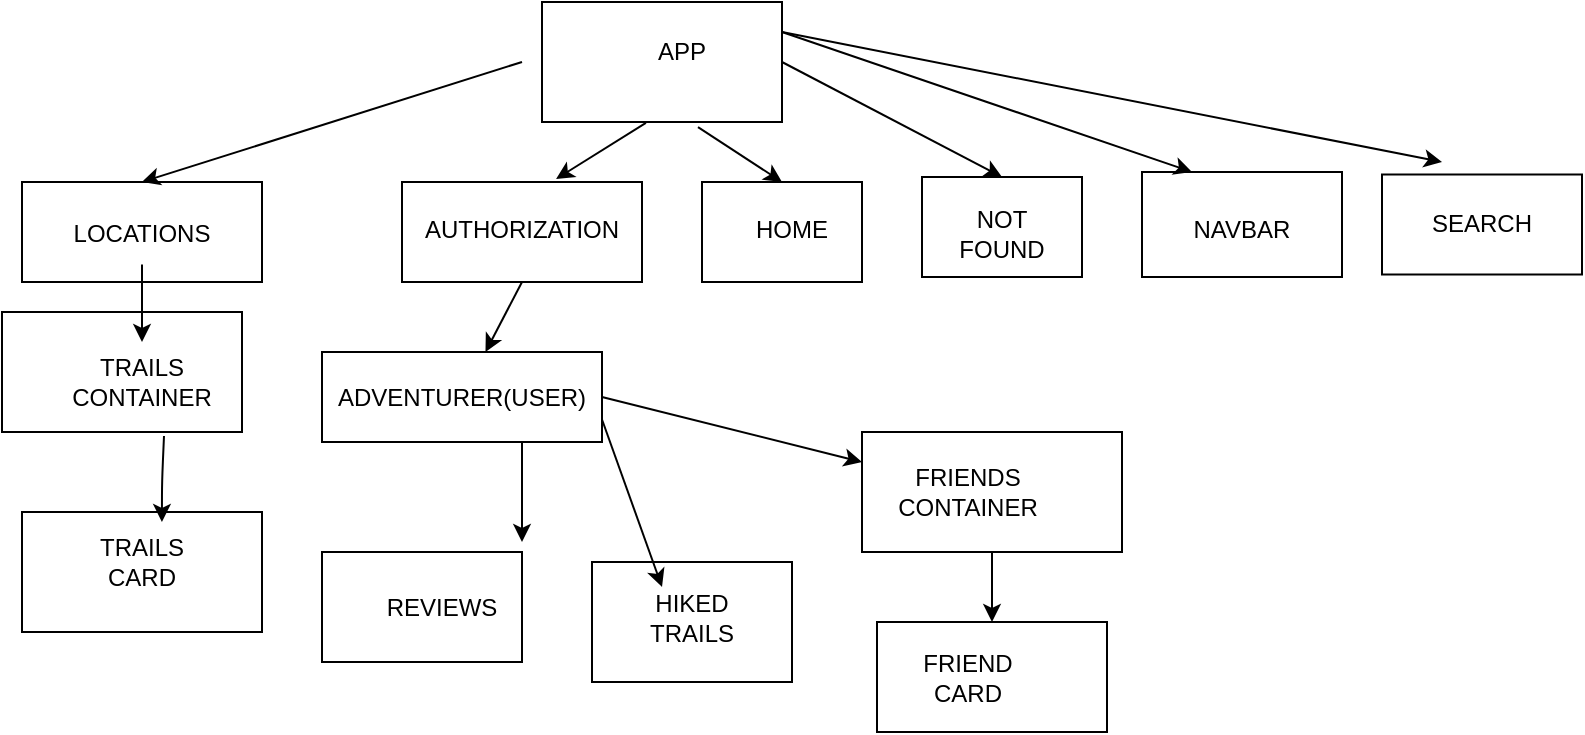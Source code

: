 <mxfile>
    <diagram id="jVVRtXxG2gwJNeoMgYkh" name="Page-1">
        <mxGraphModel dx="875" dy="441" grid="1" gridSize="10" guides="1" tooltips="1" connect="1" arrows="1" fold="1" page="1" pageScale="1" pageWidth="850" pageHeight="1100" math="0" shadow="0">
            <root>
                <mxCell id="0"/>
                <mxCell id="1" parent="0"/>
                <mxCell id="2" value="" style="rounded=0;whiteSpace=wrap;html=1;" parent="1" vertex="1">
                    <mxGeometry x="300" width="120" height="60" as="geometry"/>
                </mxCell>
                <mxCell id="3" value="" style="rounded=0;whiteSpace=wrap;html=1;" parent="1" vertex="1">
                    <mxGeometry x="40" y="90" width="120" height="50" as="geometry"/>
                </mxCell>
                <mxCell id="6" value="" style="rounded=0;whiteSpace=wrap;html=1;" parent="1" vertex="1">
                    <mxGeometry x="380" y="90" width="80" height="50" as="geometry"/>
                </mxCell>
                <mxCell id="7" value="APP" style="text;html=1;strokeColor=none;fillColor=none;align=center;verticalAlign=middle;whiteSpace=wrap;rounded=0;" parent="1" vertex="1">
                    <mxGeometry x="340" y="10" width="60" height="30" as="geometry"/>
                </mxCell>
                <mxCell id="8" value="LOCATIONS" style="text;html=1;strokeColor=none;fillColor=none;align=center;verticalAlign=middle;whiteSpace=wrap;rounded=0;" parent="1" vertex="1">
                    <mxGeometry x="70" y="101.25" width="60" height="30" as="geometry"/>
                </mxCell>
                <mxCell id="11" value="HOME" style="text;html=1;strokeColor=none;fillColor=none;align=center;verticalAlign=middle;whiteSpace=wrap;rounded=0;" parent="1" vertex="1">
                    <mxGeometry x="395" y="98.75" width="60" height="30" as="geometry"/>
                </mxCell>
                <mxCell id="38" style="edgeStyle=none;html=1;exitX=0.5;exitY=1;exitDx=0;exitDy=0;" parent="1" source="12" target="28" edge="1">
                    <mxGeometry relative="1" as="geometry"/>
                </mxCell>
                <mxCell id="12" value="" style="rounded=0;whiteSpace=wrap;html=1;" parent="1" vertex="1">
                    <mxGeometry x="230" y="90" width="120" height="50" as="geometry"/>
                </mxCell>
                <mxCell id="13" value="" style="rounded=0;whiteSpace=wrap;html=1;" parent="1" vertex="1">
                    <mxGeometry x="30" y="155" width="120" height="60" as="geometry"/>
                </mxCell>
                <mxCell id="14" value="TRAILS CONTAINER" style="text;html=1;strokeColor=none;fillColor=none;align=center;verticalAlign=middle;whiteSpace=wrap;rounded=0;" parent="1" vertex="1">
                    <mxGeometry x="70" y="175" width="60" height="30" as="geometry"/>
                </mxCell>
                <mxCell id="15" value="AUTHORIZATION" style="text;html=1;strokeColor=none;fillColor=none;align=center;verticalAlign=middle;whiteSpace=wrap;rounded=0;" parent="1" vertex="1">
                    <mxGeometry x="260" y="98.75" width="60" height="30" as="geometry"/>
                </mxCell>
                <mxCell id="16" value="" style="rounded=0;whiteSpace=wrap;html=1;" parent="1" vertex="1">
                    <mxGeometry x="40" y="255" width="120" height="60" as="geometry"/>
                </mxCell>
                <mxCell id="17" value="TRAILS CARD" style="text;html=1;strokeColor=none;fillColor=none;align=center;verticalAlign=middle;whiteSpace=wrap;rounded=0;" parent="1" vertex="1">
                    <mxGeometry x="70" y="265" width="60" height="30" as="geometry"/>
                </mxCell>
                <mxCell id="22" value="" style="rounded=0;whiteSpace=wrap;html=1;" parent="1" vertex="1">
                    <mxGeometry x="490" y="87.5" width="80" height="50" as="geometry"/>
                </mxCell>
                <mxCell id="23" value="NOT FOUND" style="text;html=1;strokeColor=none;fillColor=none;align=center;verticalAlign=middle;whiteSpace=wrap;rounded=0;" parent="1" vertex="1">
                    <mxGeometry x="500" y="101.25" width="60" height="30" as="geometry"/>
                </mxCell>
                <mxCell id="24" value="" style="rounded=0;whiteSpace=wrap;html=1;" parent="1" vertex="1">
                    <mxGeometry x="190" y="275" width="100" height="55" as="geometry"/>
                </mxCell>
                <mxCell id="28" value="ADVENTURER(USER)" style="rounded=0;whiteSpace=wrap;html=1;" parent="1" vertex="1">
                    <mxGeometry x="190" y="175" width="140" height="45" as="geometry"/>
                </mxCell>
                <mxCell id="30" value="" style="rounded=0;whiteSpace=wrap;html=1;" parent="1" vertex="1">
                    <mxGeometry x="460" y="215" width="130" height="60" as="geometry"/>
                </mxCell>
                <mxCell id="31" value="FRIENDS CONTAINER" style="text;html=1;strokeColor=none;fillColor=none;align=center;verticalAlign=middle;whiteSpace=wrap;rounded=0;" parent="1" vertex="1">
                    <mxGeometry x="483" y="230" width="60" height="30" as="geometry"/>
                </mxCell>
                <mxCell id="33" value="" style="rounded=0;whiteSpace=wrap;html=1;" parent="1" vertex="1">
                    <mxGeometry x="467.5" y="310" width="115" height="55" as="geometry"/>
                </mxCell>
                <mxCell id="34" value="FRIEND CARD" style="text;html=1;strokeColor=none;fillColor=none;align=center;verticalAlign=middle;whiteSpace=wrap;rounded=0;" parent="1" vertex="1">
                    <mxGeometry x="483" y="322.5" width="60" height="30" as="geometry"/>
                </mxCell>
                <mxCell id="39" style="edgeStyle=none;html=1;" parent="1" edge="1">
                    <mxGeometry relative="1" as="geometry">
                        <mxPoint x="290" y="220" as="sourcePoint"/>
                        <mxPoint x="290" y="270" as="targetPoint"/>
                        <Array as="points">
                            <mxPoint x="290" y="240"/>
                        </Array>
                    </mxGeometry>
                </mxCell>
                <mxCell id="35" value="REVIEWS" style="text;html=1;strokeColor=none;fillColor=none;align=center;verticalAlign=middle;whiteSpace=wrap;rounded=0;" parent="1" vertex="1">
                    <mxGeometry x="220" y="287.5" width="60" height="30" as="geometry"/>
                </mxCell>
                <mxCell id="41" value="" style="endArrow=classic;html=1;exitX=0.675;exitY=1.033;exitDx=0;exitDy=0;exitPerimeter=0;entryX=0.583;entryY=0.083;entryDx=0;entryDy=0;entryPerimeter=0;" parent="1" source="13" target="16" edge="1">
                    <mxGeometry width="50" height="50" relative="1" as="geometry">
                        <mxPoint x="410" y="270" as="sourcePoint"/>
                        <mxPoint x="460" y="220" as="targetPoint"/>
                        <Array as="points">
                            <mxPoint x="110" y="240"/>
                        </Array>
                    </mxGeometry>
                </mxCell>
                <mxCell id="42" value="" style="rounded=0;whiteSpace=wrap;html=1;" parent="1" vertex="1">
                    <mxGeometry x="325" y="280" width="100" height="60" as="geometry"/>
                </mxCell>
                <mxCell id="43" value="HIKED TRAILS" style="text;html=1;strokeColor=none;fillColor=none;align=center;verticalAlign=middle;whiteSpace=wrap;rounded=0;" parent="1" vertex="1">
                    <mxGeometry x="345" y="292.5" width="60" height="30" as="geometry"/>
                </mxCell>
                <mxCell id="44" value="" style="endArrow=classic;html=1;exitX=1;exitY=0.75;exitDx=0;exitDy=0;entryX=0.25;entryY=0;entryDx=0;entryDy=0;" parent="1" source="28" target="43" edge="1">
                    <mxGeometry width="50" height="50" relative="1" as="geometry">
                        <mxPoint x="410" y="260" as="sourcePoint"/>
                        <mxPoint x="460" y="210" as="targetPoint"/>
                    </mxGeometry>
                </mxCell>
                <mxCell id="45" value="" style="endArrow=classic;html=1;exitX=1;exitY=0.5;exitDx=0;exitDy=0;entryX=0;entryY=0.25;entryDx=0;entryDy=0;" parent="1" source="28" target="30" edge="1">
                    <mxGeometry width="50" height="50" relative="1" as="geometry">
                        <mxPoint x="410" y="260" as="sourcePoint"/>
                        <mxPoint x="460" y="210" as="targetPoint"/>
                    </mxGeometry>
                </mxCell>
                <mxCell id="46" value="" style="endArrow=classic;html=1;exitX=0.5;exitY=1;exitDx=0;exitDy=0;entryX=0.5;entryY=0;entryDx=0;entryDy=0;" parent="1" source="30" target="33" edge="1">
                    <mxGeometry width="50" height="50" relative="1" as="geometry">
                        <mxPoint x="410" y="260" as="sourcePoint"/>
                        <mxPoint x="460" y="210" as="targetPoint"/>
                    </mxGeometry>
                </mxCell>
                <mxCell id="47" value="" style="endArrow=classic;html=1;entryX=0.5;entryY=0;entryDx=0;entryDy=0;" parent="1" target="3" edge="1">
                    <mxGeometry width="50" height="50" relative="1" as="geometry">
                        <mxPoint x="290" y="30" as="sourcePoint"/>
                        <mxPoint x="220" y="10" as="targetPoint"/>
                    </mxGeometry>
                </mxCell>
                <mxCell id="48" value="" style="endArrow=classic;html=1;exitX=0.433;exitY=1.008;exitDx=0;exitDy=0;exitPerimeter=0;entryX=0.642;entryY=-0.03;entryDx=0;entryDy=0;entryPerimeter=0;" parent="1" source="2" target="12" edge="1">
                    <mxGeometry width="50" height="50" relative="1" as="geometry">
                        <mxPoint x="410" y="260" as="sourcePoint"/>
                        <mxPoint x="460" y="210" as="targetPoint"/>
                    </mxGeometry>
                </mxCell>
                <mxCell id="49" value="" style="endArrow=classic;html=1;exitX=0.65;exitY=1.042;exitDx=0;exitDy=0;exitPerimeter=0;entryX=0.5;entryY=0;entryDx=0;entryDy=0;" parent="1" source="2" target="6" edge="1">
                    <mxGeometry width="50" height="50" relative="1" as="geometry">
                        <mxPoint x="410" y="260" as="sourcePoint"/>
                        <mxPoint x="460" y="210" as="targetPoint"/>
                    </mxGeometry>
                </mxCell>
                <mxCell id="50" value="" style="endArrow=classic;html=1;exitX=1;exitY=0.5;exitDx=0;exitDy=0;entryX=0.5;entryY=0;entryDx=0;entryDy=0;" parent="1" source="2" target="22" edge="1">
                    <mxGeometry width="50" height="50" relative="1" as="geometry">
                        <mxPoint x="410" y="260" as="sourcePoint"/>
                        <mxPoint x="460" y="210" as="targetPoint"/>
                    </mxGeometry>
                </mxCell>
                <mxCell id="52" value="" style="endArrow=classic;html=1;exitX=0.5;exitY=1;exitDx=0;exitDy=0;" parent="1" source="8" edge="1">
                    <mxGeometry width="50" height="50" relative="1" as="geometry">
                        <mxPoint x="160" y="180" as="sourcePoint"/>
                        <mxPoint x="100" y="170" as="targetPoint"/>
                        <Array as="points"/>
                    </mxGeometry>
                </mxCell>
                <mxCell id="53" value="" style="rounded=0;whiteSpace=wrap;html=1;" vertex="1" parent="1">
                    <mxGeometry x="600" y="85" width="100" height="52.5" as="geometry"/>
                </mxCell>
                <mxCell id="55" value="NAVBAR" style="text;html=1;strokeColor=none;fillColor=none;align=center;verticalAlign=middle;whiteSpace=wrap;rounded=0;" vertex="1" parent="1">
                    <mxGeometry x="620" y="98.75" width="60" height="30" as="geometry"/>
                </mxCell>
                <mxCell id="56" value="" style="rounded=0;whiteSpace=wrap;html=1;" vertex="1" parent="1">
                    <mxGeometry x="720" y="86.25" width="100" height="50" as="geometry"/>
                </mxCell>
                <mxCell id="57" value="SEARCH" style="text;html=1;strokeColor=none;fillColor=none;align=center;verticalAlign=middle;whiteSpace=wrap;rounded=0;" vertex="1" parent="1">
                    <mxGeometry x="740" y="96.25" width="60" height="30" as="geometry"/>
                </mxCell>
                <mxCell id="58" value="" style="endArrow=classic;html=1;exitX=1;exitY=0.25;exitDx=0;exitDy=0;entryX=0.25;entryY=0;entryDx=0;entryDy=0;" edge="1" parent="1" source="2" target="53">
                    <mxGeometry width="50" height="50" relative="1" as="geometry">
                        <mxPoint x="400" y="260" as="sourcePoint"/>
                        <mxPoint x="450" y="210" as="targetPoint"/>
                    </mxGeometry>
                </mxCell>
                <mxCell id="59" value="" style="endArrow=classic;html=1;exitX=1;exitY=0.25;exitDx=0;exitDy=0;" edge="1" parent="1" source="2">
                    <mxGeometry width="50" height="50" relative="1" as="geometry">
                        <mxPoint x="400" y="260" as="sourcePoint"/>
                        <mxPoint x="750" y="80" as="targetPoint"/>
                    </mxGeometry>
                </mxCell>
            </root>
        </mxGraphModel>
    </diagram>
</mxfile>